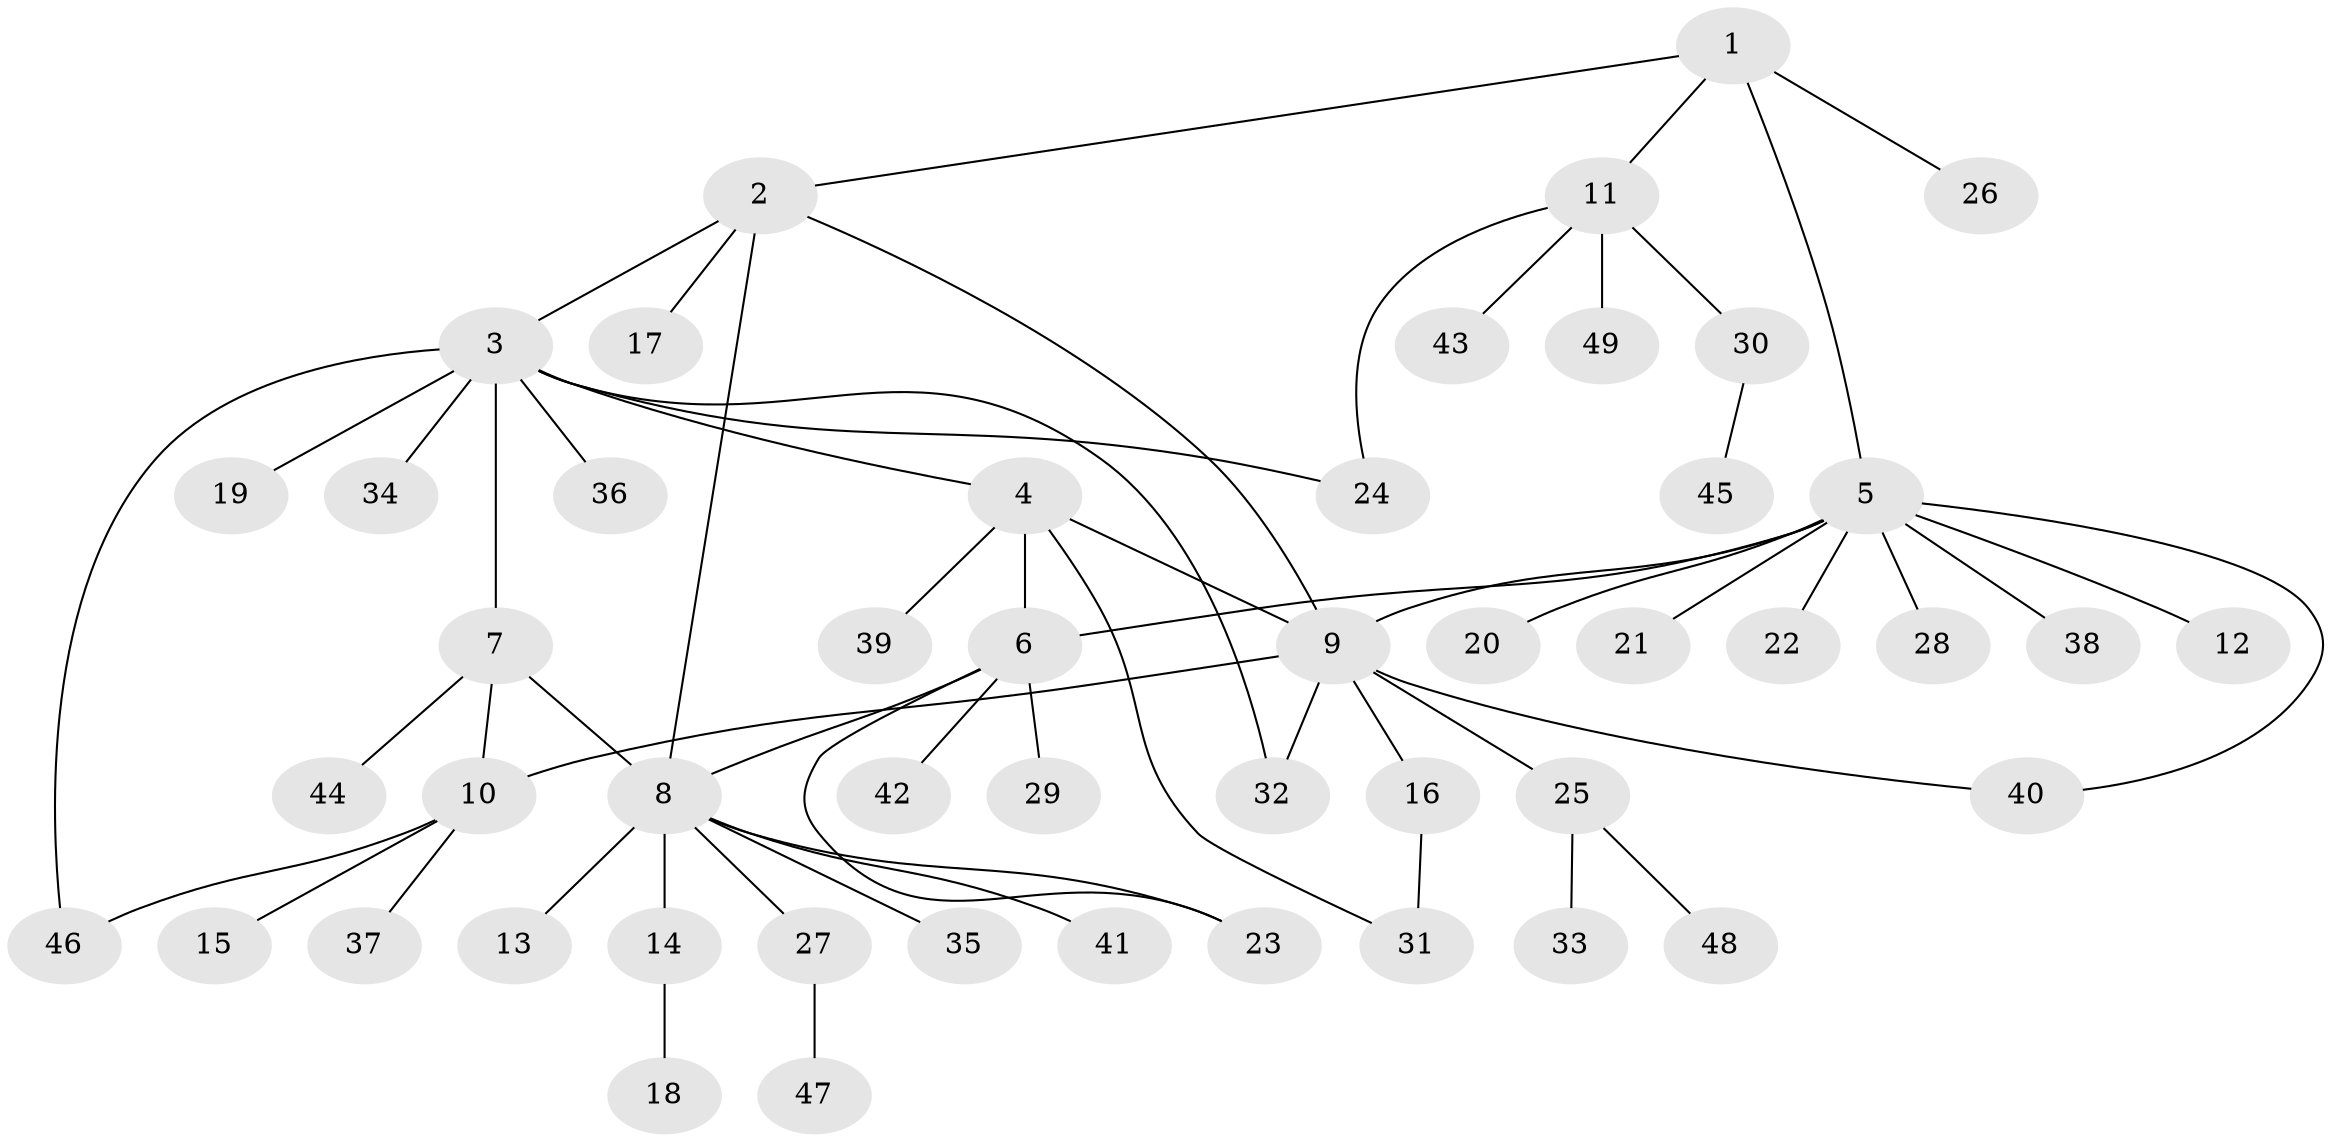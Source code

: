 // coarse degree distribution, {3: 0.02631578947368421, 4: 0.02631578947368421, 9: 0.05263157894736842, 5: 0.07894736842105263, 14: 0.02631578947368421, 11: 0.02631578947368421, 1: 0.6578947368421053, 2: 0.10526315789473684}
// Generated by graph-tools (version 1.1) at 2025/52/02/27/25 19:52:15]
// undirected, 49 vertices, 60 edges
graph export_dot {
graph [start="1"]
  node [color=gray90,style=filled];
  1;
  2;
  3;
  4;
  5;
  6;
  7;
  8;
  9;
  10;
  11;
  12;
  13;
  14;
  15;
  16;
  17;
  18;
  19;
  20;
  21;
  22;
  23;
  24;
  25;
  26;
  27;
  28;
  29;
  30;
  31;
  32;
  33;
  34;
  35;
  36;
  37;
  38;
  39;
  40;
  41;
  42;
  43;
  44;
  45;
  46;
  47;
  48;
  49;
  1 -- 2;
  1 -- 5;
  1 -- 11;
  1 -- 26;
  2 -- 3;
  2 -- 8;
  2 -- 9;
  2 -- 17;
  3 -- 4;
  3 -- 7;
  3 -- 19;
  3 -- 24;
  3 -- 32;
  3 -- 34;
  3 -- 36;
  3 -- 46;
  4 -- 6;
  4 -- 9;
  4 -- 31;
  4 -- 39;
  5 -- 6;
  5 -- 9;
  5 -- 12;
  5 -- 20;
  5 -- 21;
  5 -- 22;
  5 -- 28;
  5 -- 38;
  5 -- 40;
  6 -- 8;
  6 -- 23;
  6 -- 29;
  6 -- 42;
  7 -- 8;
  7 -- 10;
  7 -- 44;
  8 -- 13;
  8 -- 14;
  8 -- 23;
  8 -- 27;
  8 -- 35;
  8 -- 41;
  9 -- 10;
  9 -- 16;
  9 -- 25;
  9 -- 32;
  9 -- 40;
  10 -- 15;
  10 -- 37;
  10 -- 46;
  11 -- 24;
  11 -- 30;
  11 -- 43;
  11 -- 49;
  14 -- 18;
  16 -- 31;
  25 -- 33;
  25 -- 48;
  27 -- 47;
  30 -- 45;
}
